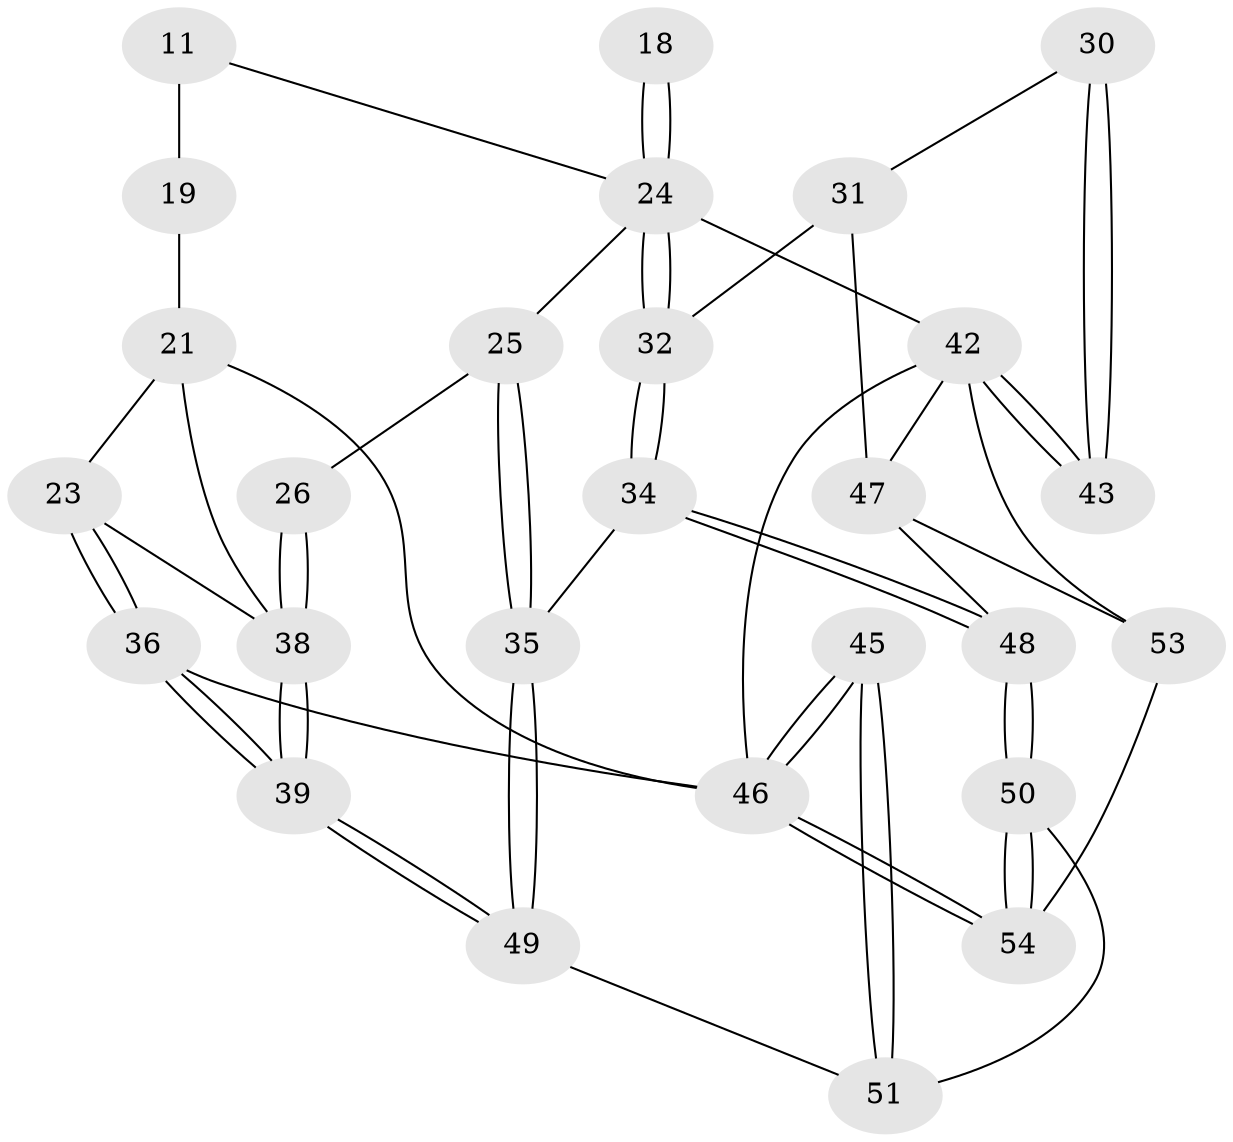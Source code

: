 // original degree distribution, {3: 0.037037037037037035, 5: 0.48148148148148145, 4: 0.25925925925925924, 6: 0.2222222222222222}
// Generated by graph-tools (version 1.1) at 2025/00/03/09/25 05:00:08]
// undirected, 27 vertices, 59 edges
graph export_dot {
graph [start="1"]
  node [color=gray90,style=filled];
  11 [pos="+0.42126283338598725+0.25129328262437906"];
  18 [pos="+0.534034769807022+0.32336976524352157"];
  19 [pos="+0.3406997203692075+0.2847965085895757",super="+7"];
  21 [pos="+0.18252493611105491+0.35136526496521414",super="+5+4+20"];
  23 [pos="+0.11228158185114999+0.4168017998542593",super="+22"];
  24 [pos="+0.6323743579107007+0.3951856755747539",super="+15+17"];
  25 [pos="+0.42977983862981967+0.5792308004918022"];
  26 [pos="+0.3962728709304937+0.5674542629455913"];
  30 [pos="+0.9018160551910225+0.4279254333794595"];
  31 [pos="+0.8253763801551066+0.48157712606942293"];
  32 [pos="+0.7011897609108001+0.5513185481867587"];
  34 [pos="+0.6801513830087649+0.6040001679285425"];
  35 [pos="+0.470546312235875+0.6406814417951381"];
  36 [pos="+0+0.8108878403074095"];
  38 [pos="+0.15745796748460267+0.6146222426077295",super="+28+27"];
  39 [pos="+0+0.7926033725989394"];
  42 [pos="+1+0.6358248073393253",super="+41+40+14"];
  43 [pos="+1+0.5078873380397594",super="+33+29"];
  45 [pos="+0+1"];
  46 [pos="+0+1",super="+2+37"];
  47 [pos="+0.819879078597025+0.7329912587357259",super="+44"];
  48 [pos="+0.7473657115270829+0.7055289447744376"];
  49 [pos="+0.4153027751542346+0.7891725720605148"];
  50 [pos="+0.5642275469530639+1"];
  51 [pos="+0.4704416902749018+0.8982831838857602"];
  53 [pos="+0.6609557505128957+1",super="+52"];
  54 [pos="+0.5878778557818618+1"];
  11 -- 19 [weight=2];
  11 -- 24;
  18 -- 24 [weight=3];
  18 -- 24;
  19 -- 21 [weight=2];
  21 -- 23 [weight=2];
  21 -- 46;
  21 -- 38;
  23 -- 36;
  23 -- 36;
  23 -- 38;
  24 -- 32;
  24 -- 32;
  24 -- 25;
  24 -- 42 [weight=2];
  25 -- 26;
  25 -- 35;
  25 -- 35;
  26 -- 38 [weight=2];
  26 -- 38;
  30 -- 31;
  30 -- 43 [weight=2];
  30 -- 43;
  31 -- 32;
  31 -- 47;
  32 -- 34;
  32 -- 34;
  34 -- 35;
  34 -- 48;
  34 -- 48;
  35 -- 49;
  35 -- 49;
  36 -- 39;
  36 -- 39;
  36 -- 46;
  38 -- 39;
  38 -- 39;
  39 -- 49;
  39 -- 49;
  42 -- 43 [weight=3];
  42 -- 43;
  42 -- 53 [weight=2];
  42 -- 46 [weight=3];
  42 -- 47;
  45 -- 46 [weight=2];
  45 -- 46;
  45 -- 51;
  45 -- 51;
  46 -- 54;
  46 -- 54;
  47 -- 48;
  47 -- 53;
  48 -- 50;
  48 -- 50;
  49 -- 51;
  50 -- 51;
  50 -- 54;
  50 -- 54;
  53 -- 54;
}
